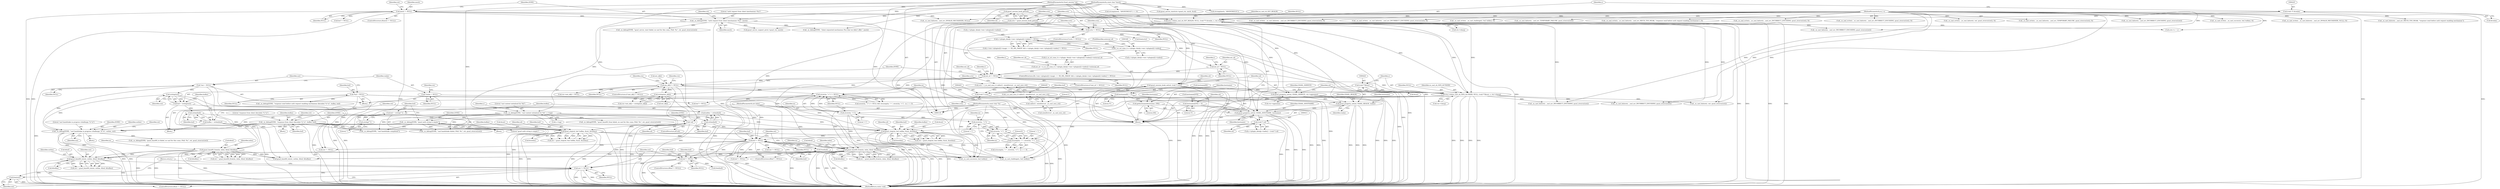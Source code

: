 digraph "0_jabberd2_8416ae54ecefa670534f27a31db71d048b9c7f16_0@pointer" {
"1000735" [label="(Call,out != NULL)"];
"1000691" [label="(Call,gsasl_base64_to(out, outlen, &buf, &buflen))"];
"1000684" [label="(Call,_sx_debug(ZONE, \"sasl handshake in progress (challenge: %.*s)\", outlen, out))"];
"1000396" [label="(Call,_sx_debug(ZONE, \"sasl context initialised for %d\", s->tag))"];
"1000168" [label="(Call,_sx_debug(ZONE, \"auth request from client (mechanism=%s)\", mech))"];
"1000164" [label="(Call,mech != NULL)"];
"1000123" [label="(MethodParameterIn,const char *mech)"];
"1000570" [label="(Call,_sx_debug(ZONE, \"response from client (decoded: %.*s)\", buflen, buf))"];
"1000140" [label="(Call,*buf = NULL)"];
"1000458" [label="(Call,_sx_debug(ZONE, \"gsasl auth string is empty\"))"];
"1000433" [label="(Call,strdup(out))"];
"1000144" [label="(Call,*out = NULL)"];
"1000473" [label="(Call,gsasl_base64_from(in, inlen, &buf, &buflen))"];
"1000448" [label="(Call,strncmp(in, \"=\", strstr(in, \"<\") - in ))"];
"1000451" [label="(Call,strstr(in, \"<\") - in)"];
"1000452" [label="(Call,strstr(in, \"<\"))"];
"1000443" [label="(Call,strstr(in, \"<\"))"];
"1000124" [label="(MethodParameterIn,const char *in)"];
"1000125" [label="(MethodParameterIn,int inlen)"];
"1000520" [label="(Call,gsasl_base64_from(in, inlen, &buf, &buflen))"];
"1000586" [label="(Call,buf != NULL)"];
"1000577" [label="(Call,gsasl_step(sd, buf, buflen, &out, &outlen))"];
"1000548" [label="(Call,!sd)"];
"1000122" [label="(MethodParameterIn,Gsasl_session *sd)"];
"1000508" [label="(Call,gsasl_step(sd, buf, buflen, &out, &outlen))"];
"1000410" [label="(Call,(void *) sd)"];
"1000288" [label="(Call,gsasl_property_set(sd, GSASL_HOSTNAME, hostname))"];
"1000271" [label="(Call,gsasl_property_set(sd, GSASL_REALM, realm))"];
"1000265" [label="(Call,gsasl_property_set(sd, GSASL_SERVICE, ctx->appname))"];
"1000260" [label="(Call,gsasl_session_hook_set(sd, (void *) sctx))"];
"1000234" [label="(Call,gsasl_session_hook_get(sd))"];
"1000262" [label="(Call,(void *) sctx)"];
"1000242" [label="(Call,sctx = (_sx_sasl_sess_t) calloc(1, sizeof(struct _sx_sasl_sess_st)))"];
"1000244" [label="(Call,(_sx_sasl_sess_t) calloc(1, sizeof(struct _sx_sasl_sess_st)))"];
"1000246" [label="(Call,calloc(1, sizeof(struct _sx_sasl_sess_st)))"];
"1000148" [label="(Call,*realm = NULL)"];
"1000283" [label="(Call,hostname[255] = '\0')"];
"1000275" [label="(Call,hostname[0] = '\0')"];
"1000280" [label="(Call,gethostname(hostname, 256))"];
"1000467" [label="(Call,strlen(buf))"];
"1000461" [label="(Call,buf = strdup(\"\"))"];
"1000463" [label="(Call,strdup(\"\"))"];
"1000437" [label="(Call,strlen(buf))"];
"1000431" [label="(Call,buf = strdup(out))"];
"1000435" [label="(Call,buflen = strlen(buf))"];
"1000465" [label="(Call,buflen = strlen(buf))"];
"1000423" [label="(Call,(void **)&out)"];
"1000442" [label="(Call,strstr(in, \"<\") != NULL)"];
"1000356" [label="(Call,ext_id != NULL)"];
"1000292" [label="(Call,ext_id = NULL)"];
"1000237" [label="(Call,sctx != NULL)"];
"1000232" [label="(Call,sctx = gsasl_session_hook_get(sd))"];
"1000221" [label="(Call,(ctx->cb)(sx_sasl_cb_GET_REALM, NULL, (void **) &realm, s, ctx->cbarg))"];
"1000224" [label="(Call,(void **) &realm)"];
"1000120" [label="(MethodParameterIn,sx_t s)"];
"1000336" [label="(Call,ext_id = ((_sx_ssl_conn_t) s->plugin_data[s->env->plugins[i]->index])->external_id)"];
"1000321" [label="(Call,s->plugin_data[s->env->plugins[i]->index] != NULL)"];
"1000339" [label="(Call,(_sx_ssl_conn_t) s->plugin_data[s->env->plugins[i]->index])"];
"1000370" [label="(Call,ext_id[i] != NULL)"];
"1000382" [label="(Call,strdup(ext_id[i]))"];
"1000420" [label="(Call,(ctx->cb)(sx_sasl_cb_GEN_AUTHZID, NULL, (void **)&out, s, ctx->cbarg))"];
"1000729" [label="(Call,buf != NULL)"];
"1000589" [label="(Call,free(buf))"];
"1000738" [label="(Call,free(out))"];
"1000786" [label="(Call,_sx_sasl_failure(s, out, gsasl_strerror(ret)))"];
"1000283" [label="(Call,hostname[255] = '\0')"];
"1000224" [label="(Call,(void **) &realm)"];
"1000576" [label="(Identifier,ret)"];
"1000465" [label="(Call,buflen = strlen(buf))"];
"1000124" [label="(MethodParameterIn,const char *in)"];
"1000241" [label="(Identifier,sctx)"];
"1000438" [label="(Identifier,buf)"];
"1000694" [label="(Call,&buf)"];
"1000660" [label="(Call,_sx_sasl_failure(s, _sasl_err_INCORRECT_ENCODING, gsasl_strerror(ret)))"];
"1000226" [label="(Call,&realm)"];
"1000388" [label="(Call,ctx->ext_id[i] = NULL)"];
"1000275" [label="(Call,hostname[0] = '\0')"];
"1000491" [label="(Call,_sx_nad_write(s, _sx_sasl_failure(s, _sasl_err_INCORRECT_ENCODING, gsasl_strerror(ret)), 0))"];
"1000443" [label="(Call,strstr(in, \"<\"))"];
"1000523" [label="(Call,&buf)"];
"1000279" [label="(Literal,'\0')"];
"1000277" [label="(Identifier,hostname)"];
"1000573" [label="(Identifier,buflen)"];
"1000420" [label="(Call,(ctx->cb)(sx_sasl_cb_GEN_AUTHZID, NULL, (void **)&out, s, ctx->cbarg))"];
"1000507" [label="(Identifier,ret)"];
"1000722" [label="(Call,_sx_sasl_failure(s, _sasl_err_INCORRECT_ENCODING, gsasl_strerror(ret)))"];
"1000252" [label="(Identifier,sctx)"];
"1000463" [label="(Call,strdup(\"\"))"];
"1000685" [label="(Identifier,ZONE)"];
"1000458" [label="(Call,_sx_debug(ZONE, \"gsasl auth string is empty\"))"];
"1000693" [label="(Identifier,outlen)"];
"1000399" [label="(Call,s->tag)"];
"1000166" [label="(Identifier,NULL)"];
"1000264" [label="(Identifier,sctx)"];
"1000552" [label="(Identifier,ZONE)"];
"1000731" [label="(Identifier,NULL)"];
"1000357" [label="(Identifier,ext_id)"];
"1000335" [label="(Identifier,NULL)"];
"1000738" [label="(Call,free(out))"];
"1000250" [label="(Call,sctx->s = s)"];
"1000272" [label="(Identifier,sd)"];
"1000369" [label="(ControlStructure,if (ext_id[i] != NULL))"];
"1000442" [label="(Call,strstr(in, \"<\") != NULL)"];
"1000547" [label="(ControlStructure,if(!sd))"];
"1000689" [label="(Call,ret = gsasl_base64_to(out, outlen, &buf, &buflen))"];
"1000615" [label="(Call,_sx_sasl_success(s, buf, buflen))"];
"1000510" [label="(Identifier,buf)"];
"1000690" [label="(Identifier,ret)"];
"1000739" [label="(Identifier,out)"];
"1000428" [label="(Call,ctx->cbarg)"];
"1000548" [label="(Call,!sd)"];
"1000233" [label="(Identifier,sctx)"];
"1000405" [label="(Identifier,s)"];
"1000432" [label="(Identifier,buf)"];
"1000473" [label="(Call,gsasl_base64_from(in, inlen, &buf, &buflen))"];
"1000747" [label="(Call,_sx_debug(ZONE, \"sasl handshake failed; (%d): %s\", ret, gsasl_strerror(ret)))"];
"1000736" [label="(Identifier,out)"];
"1000519" [label="(Identifier,ret)"];
"1000260" [label="(Call,gsasl_session_hook_set(sd, (void *) sctx))"];
"1000371" [label="(Call,ext_id[i])"];
"1000362" [label="(Identifier,i)"];
"1000180" [label="(Call,_sx_debug(ZONE, \"client requested mechanism (%s) that we didn't offer\", mech))"];
"1000456" [label="(Literal,0)"];
"1000297" [label="(Identifier,i)"];
"1000450" [label="(Literal,\"=\")"];
"1000268" [label="(Call,ctx->appname)"];
"1000691" [label="(Call,gsasl_base64_to(out, outlen, &buf, &buflen))"];
"1000434" [label="(Identifier,out)"];
"1000308" [label="(ControlStructure,if(s->env->plugins[i]->magic == SX_SSL_MAGIC && s->plugin_data[s->env->plugins[i]->index] != NULL))"];
"1000355" [label="(ControlStructure,if (ext_id != NULL))"];
"1000683" [label="(Block,)"];
"1000506" [label="(Call,ret = gsasl_step(sd, buf, buflen, &out, &outlen))"];
"1000246" [label="(Call,calloc(1, sizeof(struct _sx_sasl_sess_st)))"];
"1000322" [label="(Call,s->plugin_data[s->env->plugins[i]->index])"];
"1000222" [label="(Identifier,sx_sasl_cb_GET_REALM)"];
"1000339" [label="(Call,(_sx_ssl_conn_t) s->plugin_data[s->env->plugins[i]->index])"];
"1000423" [label="(Call,(void **)&out)"];
"1000460" [label="(Literal,\"gsasl auth string is empty\")"];
"1000165" [label="(Identifier,mech)"];
"1000570" [label="(Call,_sx_debug(ZONE, \"response from client (decoded: %.*s)\", buflen, buf))"];
"1000520" [label="(Call,gsasl_base64_from(in, inlen, &buf, &buflen))"];
"1000596" [label="(Call,_sx_debug(ZONE, \"sasl handshake completed\"))"];
"1000732" [label="(Call,free(buf))"];
"1000734" [label="(ControlStructure,if(out != NULL))"];
"1000194" [label="(Call,gsasl_server_start(ctx->gsasl_ctx, mech, &sd))"];
"1000336" [label="(Call,ext_id = ((_sx_ssl_conn_t) s->plugin_data[s->env->plugins[i]->index])->external_id)"];
"1000564" [label="(Call,buf != NULL)"];
"1000740" [label="(Return,return;)"];
"1000265" [label="(Call,gsasl_property_set(sd, GSASL_SERVICE, ctx->appname))"];
"1000784" [label="(Call,_sx_nad_write(s, _sx_sasl_failure(s, out, gsasl_strerror(ret)), 0))"];
"1000517" [label="(Block,)"];
"1000168" [label="(Call,_sx_debug(ZONE, \"auth request from client (mechanism=%s)\", mech))"];
"1000123" [label="(MethodParameterIn,const char *mech)"];
"1000212" [label="(Call,_sx_nad_write(s, _sx_sasl_failure(s, _sasl_err_TEMPORARY_FAILURE, gsasl_strerror(ret)), 0))"];
"1000433" [label="(Call,strdup(out))"];
"1000140" [label="(Call,*buf = NULL)"];
"1000261" [label="(Identifier,sd)"];
"1000120" [label="(MethodParameterIn,sx_t s)"];
"1000485" [label="(Call,_sx_debug(ZONE, \"gsasl_base64_from failed, no sasl for this conn; (%d): %s\", ret, gsasl_strerror(ret)))"];
"1000415" [label="(Call,strcmp(mech, \"ANONYMOUS\"))"];
"1000419" [label="(Block,)"];
"1000341" [label="(Call,s->plugin_data[s->env->plugins[i]->index])"];
"1000144" [label="(Call,*out = NULL)"];
"1000500" [label="(Call,buf != NULL)"];
"1000588" [label="(Identifier,NULL)"];
"1000410" [label="(Call,(void *) sd)"];
"1000229" [label="(Call,ctx->cbarg)"];
"1000792" [label="(MethodReturn,static void)"];
"1000571" [label="(Identifier,ZONE)"];
"1000577" [label="(Call,gsasl_step(sd, buf, buflen, &out, &outlen))"];
"1000376" [label="(Call,ctx->ext_id[i] = strdup(ext_id[i]))"];
"1000692" [label="(Identifier,out)"];
"1000382" [label="(Call,strdup(ext_id[i]))"];
"1000579" [label="(Identifier,buf)"];
"1000235" [label="(Identifier,sd)"];
"1000446" [label="(Identifier,NULL)"];
"1000242" [label="(Call,sctx = (_sx_sasl_sess_t) calloc(1, sizeof(struct _sx_sasl_sess_st)))"];
"1000284" [label="(Call,hostname[255])"];
"1000742" [label="(Call,out != NULL)"];
"1000437" [label="(Call,strlen(buf))"];
"1000282" [label="(Literal,256)"];
"1000148" [label="(Call,*realm = NULL)"];
"1000228" [label="(Identifier,s)"];
"1000733" [label="(Identifier,buf)"];
"1000287" [label="(Literal,'\0')"];
"1000412" [label="(Identifier,sd)"];
"1000232" [label="(Call,sctx = gsasl_session_hook_get(sd))"];
"1000511" [label="(Identifier,buflen)"];
"1000396" [label="(Call,_sx_debug(ZONE, \"sasl context initialised for %d\", s->tag))"];
"1000448" [label="(Call,strncmp(in, \"=\", strstr(in, \"<\") - in ))"];
"1000549" [label="(Identifier,sd)"];
"1000427" [label="(Identifier,s)"];
"1000474" [label="(Identifier,in)"];
"1000444" [label="(Identifier,in)"];
"1000586" [label="(Call,buf != NULL)"];
"1000451" [label="(Call,strstr(in, \"<\") - in)"];
"1000540" [label="(Call,_sx_sasl_failure(s, _sasl_err_INCORRECT_ENCODING, gsasl_strerror(ret)))"];
"1000705" [label="(Call,_sx_sasl_challenge(s, buf, buflen))"];
"1000459" [label="(Identifier,ZONE)"];
"1000169" [label="(Identifier,ZONE)"];
"1000379" [label="(Identifier,ctx)"];
"1000493" [label="(Call,_sx_sasl_failure(s, _sasl_err_INCORRECT_ENCODING, gsasl_strerror(ret)))"];
"1000737" [label="(Identifier,NULL)"];
"1000452" [label="(Call,strstr(in, \"<\"))"];
"1000267" [label="(Identifier,GSASL_SERVICE)"];
"1000613" [label="(Call,_sx_nad_write(s, _sx_sasl_success(s, buf, buflen), 0))"];
"1000455" [label="(Identifier,in)"];
"1000461" [label="(Call,buf = strdup(\"\"))"];
"1000476" [label="(Call,&buf)"];
"1000585" [label="(ControlStructure,if(buf != NULL))"];
"1000291" [label="(Identifier,hostname)"];
"1000285" [label="(Identifier,hostname)"];
"1000141" [label="(Identifier,buf)"];
"1000186" [label="(Call,_sx_sasl_failure(s, _sasl_err_INVALID_MECHANISM, NULL))"];
"1000184" [label="(Call,_sx_nad_write(s, _sx_sasl_failure(s, _sasl_err_INVALID_MECHANISM, NULL), 0))"];
"1000525" [label="(Call,&buflen)"];
"1000435" [label="(Call,buflen = strlen(buf))"];
"1000558" [label="(Call,_sx_sasl_failure(s, _sasl_err_MECH_TOO_WEAK, \"response send before auth request enabling mechanism\"))"];
"1000309" [label="(Call,s->env->plugins[i]->magic == SX_SSL_MAGIC && s->plugin_data[s->env->plugins[i]->index] != NULL)"];
"1000383" [label="(Call,ext_id[i])"];
"1000730" [label="(Identifier,buf)"];
"1000583" [label="(Call,&outlen)"];
"1000728" [label="(ControlStructure,if(buf != NULL))"];
"1000447" [label="(Call,strncmp(in, \"=\", strstr(in, \"<\") - in ) == 0)"];
"1000521" [label="(Identifier,in)"];
"1000142" [label="(Identifier,NULL)"];
"1000292" [label="(Call,ext_id = NULL)"];
"1000337" [label="(Identifier,ext_id)"];
"1000266" [label="(Identifier,sd)"];
"1000441" [label="(Call,strstr(in, \"<\") != NULL && strncmp(in, \"=\", strstr(in, \"<\") - in ) == 0)"];
"1000240" [label="(Call,free(sctx))"];
"1000234" [label="(Call,gsasl_session_hook_get(sd))"];
"1000475" [label="(Identifier,inlen)"];
"1000126" [label="(Block,)"];
"1000687" [label="(Identifier,outlen)"];
"1000587" [label="(Identifier,buf)"];
"1000248" [label="(Call,sizeof(struct _sx_sasl_sess_st))"];
"1000468" [label="(Identifier,buf)"];
"1000374" [label="(Identifier,NULL)"];
"1000244" [label="(Call,(_sx_sasl_sess_t) calloc(1, sizeof(struct _sx_sasl_sess_st)))"];
"1000176" [label="(Identifier,ctx)"];
"1000478" [label="(Call,&buflen)"];
"1000431" [label="(Call,buf = strdup(out))"];
"1000658" [label="(Call,_sx_nad_write(s, _sx_sasl_failure(s, _sasl_err_INCORRECT_ENCODING, gsasl_strerror(ret)), 0))"];
"1000170" [label="(Literal,\"auth request from client (mechanism=%s)\")"];
"1000146" [label="(Identifier,NULL)"];
"1000290" [label="(Identifier,GSASL_HOSTNAME)"];
"1000522" [label="(Identifier,inlen)"];
"1000667" [label="(Call,buf != NULL)"];
"1000518" [label="(Call,ret = gsasl_base64_from(in, inlen, &buf, &buflen))"];
"1000158" [label="(Identifier,ctx)"];
"1000271" [label="(Call,gsasl_property_set(sd, GSASL_REALM, realm))"];
"1000163" [label="(ControlStructure,if(mech != NULL))"];
"1000149" [label="(Identifier,realm)"];
"1000238" [label="(Identifier,sctx)"];
"1000538" [label="(Call,_sx_nad_write(s, _sx_sasl_failure(s, _sasl_err_INCORRECT_ENCODING, gsasl_strerror(ret)), 0))"];
"1000293" [label="(Identifier,ext_id)"];
"1000223" [label="(Identifier,NULL)"];
"1000445" [label="(Literal,\"<\")"];
"1000574" [label="(Identifier,buf)"];
"1000122" [label="(MethodParameterIn,Gsasl_session *sd)"];
"1000467" [label="(Call,strlen(buf))"];
"1000572" [label="(Literal,\"response from client (decoded: %.*s)\")"];
"1000471" [label="(Call,ret = gsasl_base64_from(in, inlen, &buf, &buflen))"];
"1000449" [label="(Identifier,in)"];
"1000590" [label="(Identifier,buf)"];
"1000684" [label="(Call,_sx_debug(ZONE, \"sasl handshake in progress (challenge: %.*s)\", outlen, out))"];
"1000512" [label="(Call,&out)"];
"1000276" [label="(Call,hostname[0])"];
"1000391" [label="(Identifier,ctx)"];
"1000262" [label="(Call,(void *) sctx)"];
"1000414" [label="(Call,strcmp(mech, \"ANONYMOUS\") == 0)"];
"1000294" [label="(Identifier,NULL)"];
"1000288" [label="(Call,gsasl_property_set(sd, GSASL_HOSTNAME, hostname))"];
"1000338" [label="(Call,((_sx_ssl_conn_t) s->plugin_data[s->env->plugins[i]->index])->external_id)"];
"1000464" [label="(Literal,\"\")"];
"1000580" [label="(Identifier,buflen)"];
"1000289" [label="(Identifier,sd)"];
"1000239" [label="(Identifier,NULL)"];
"1000696" [label="(Call,&buflen)"];
"1000575" [label="(Call,ret = gsasl_step(sd, buf, buflen, &out, &outlen))"];
"1000280" [label="(Call,gethostname(hostname, 256))"];
"1000321" [label="(Call,s->plugin_data[s->env->plugins[i]->index] != NULL)"];
"1000703" [label="(Call,_sx_nad_write(s, _sx_sasl_challenge(s, buf, buflen), 0))"];
"1000589" [label="(Call,free(buf))"];
"1000150" [label="(Identifier,NULL)"];
"1000454" [label="(Literal,\"<\")"];
"1000436" [label="(Identifier,buflen)"];
"1000581" [label="(Call,&out)"];
"1000509" [label="(Identifier,sd)"];
"1000714" [label="(Call,_sx_debug(ZONE, \"gsasl_base64_to failed, no sasl for this conn; (%d): %s\", ret, gsasl_strerror(ret)))"];
"1000125" [label="(MethodParameterIn,int inlen)"];
"1000247" [label="(Literal,1)"];
"1000354" [label="(FieldIdentifier,external_id)"];
"1000164" [label="(Call,mech != NULL)"];
"1000174" [label="(Call,gsasl_server_support_p(ctx->gsasl_ctx, mech))"];
"1000578" [label="(Identifier,sd)"];
"1000514" [label="(Call,&outlen)"];
"1000686" [label="(Literal,\"sasl handshake in progress (challenge: %.*s)\")"];
"1000508" [label="(Call,gsasl_step(sd, buf, buflen, &out, &outlen))"];
"1000453" [label="(Identifier,in)"];
"1000145" [label="(Identifier,out)"];
"1000171" [label="(Identifier,mech)"];
"1000214" [label="(Call,_sx_sasl_failure(s, _sasl_err_TEMPORARY_FAILURE, gsasl_strerror(ret)))"];
"1000397" [label="(Identifier,ZONE)"];
"1000457" [label="(Block,)"];
"1000281" [label="(Identifier,hostname)"];
"1000601" [label="(Call,gsasl_base64_to(out, outlen, &buf, &buflen))"];
"1000402" [label="(Call,s->plugin_data[p->index] = (void *) sd)"];
"1000735" [label="(Call,out != NULL)"];
"1000236" [label="(ControlStructure,if (sctx != NULL))"];
"1000466" [label="(Identifier,buflen)"];
"1000370" [label="(Call,ext_id[i] != NULL)"];
"1000593" [label="(Identifier,ret)"];
"1000273" [label="(Identifier,GSASL_REALM)"];
"1000356" [label="(Call,ext_id != NULL)"];
"1000358" [label="(Identifier,NULL)"];
"1000221" [label="(Call,(ctx->cb)(sx_sasl_cb_GET_REALM, NULL, (void **) &realm, s, ctx->cbarg))"];
"1000425" [label="(Call,&out)"];
"1000237" [label="(Call,sctx != NULL)"];
"1000206" [label="(Call,_sx_debug(ZONE, \"gsasl_server_start failed, no sasl for this conn; (%d): %s\", ret, gsasl_strerror(ret)))"];
"1000551" [label="(Call,_sx_debug(ZONE, \"response send before auth request enabling mechanism (decoded: %.*s)\", buflen, buf))"];
"1000556" [label="(Call,_sx_nad_write(s, _sx_sasl_failure(s, _sasl_err_MECH_TOO_WEAK, \"response send before auth request enabling mechanism\"), 0))"];
"1000243" [label="(Identifier,sctx)"];
"1000421" [label="(Identifier,sx_sasl_cb_GEN_AUTHZID)"];
"1000398" [label="(Literal,\"sasl context initialised for %d\")"];
"1000720" [label="(Call,_sx_nad_write(s, _sx_sasl_failure(s, _sasl_err_INCORRECT_ENCODING, gsasl_strerror(ret)), 0))"];
"1000422" [label="(Identifier,NULL)"];
"1000673" [label="(Call,out != NULL)"];
"1000307" [label="(Identifier,i)"];
"1000462" [label="(Identifier,buf)"];
"1000688" [label="(Identifier,out)"];
"1000167" [label="(Block,)"];
"1000274" [label="(Identifier,realm)"];
"1000729" [label="(Call,buf != NULL)"];
"1000735" -> "1000734"  [label="AST: "];
"1000735" -> "1000737"  [label="CFG: "];
"1000736" -> "1000735"  [label="AST: "];
"1000737" -> "1000735"  [label="AST: "];
"1000739" -> "1000735"  [label="CFG: "];
"1000740" -> "1000735"  [label="CFG: "];
"1000735" -> "1000792"  [label="DDG: "];
"1000735" -> "1000792"  [label="DDG: "];
"1000735" -> "1000792"  [label="DDG: "];
"1000691" -> "1000735"  [label="DDG: "];
"1000586" -> "1000735"  [label="DDG: "];
"1000729" -> "1000735"  [label="DDG: "];
"1000735" -> "1000738"  [label="DDG: "];
"1000691" -> "1000689"  [label="AST: "];
"1000691" -> "1000696"  [label="CFG: "];
"1000692" -> "1000691"  [label="AST: "];
"1000693" -> "1000691"  [label="AST: "];
"1000694" -> "1000691"  [label="AST: "];
"1000696" -> "1000691"  [label="AST: "];
"1000689" -> "1000691"  [label="CFG: "];
"1000691" -> "1000792"  [label="DDG: "];
"1000691" -> "1000792"  [label="DDG: "];
"1000691" -> "1000792"  [label="DDG: "];
"1000691" -> "1000689"  [label="DDG: "];
"1000691" -> "1000689"  [label="DDG: "];
"1000691" -> "1000689"  [label="DDG: "];
"1000691" -> "1000689"  [label="DDG: "];
"1000684" -> "1000691"  [label="DDG: "];
"1000684" -> "1000691"  [label="DDG: "];
"1000473" -> "1000691"  [label="DDG: "];
"1000473" -> "1000691"  [label="DDG: "];
"1000520" -> "1000691"  [label="DDG: "];
"1000520" -> "1000691"  [label="DDG: "];
"1000684" -> "1000683"  [label="AST: "];
"1000684" -> "1000688"  [label="CFG: "];
"1000685" -> "1000684"  [label="AST: "];
"1000686" -> "1000684"  [label="AST: "];
"1000687" -> "1000684"  [label="AST: "];
"1000688" -> "1000684"  [label="AST: "];
"1000690" -> "1000684"  [label="CFG: "];
"1000684" -> "1000792"  [label="DDG: "];
"1000684" -> "1000792"  [label="DDG: "];
"1000396" -> "1000684"  [label="DDG: "];
"1000570" -> "1000684"  [label="DDG: "];
"1000458" -> "1000684"  [label="DDG: "];
"1000433" -> "1000684"  [label="DDG: "];
"1000144" -> "1000684"  [label="DDG: "];
"1000684" -> "1000714"  [label="DDG: "];
"1000396" -> "1000167"  [label="AST: "];
"1000396" -> "1000399"  [label="CFG: "];
"1000397" -> "1000396"  [label="AST: "];
"1000398" -> "1000396"  [label="AST: "];
"1000399" -> "1000396"  [label="AST: "];
"1000405" -> "1000396"  [label="CFG: "];
"1000396" -> "1000792"  [label="DDG: "];
"1000396" -> "1000792"  [label="DDG: "];
"1000168" -> "1000396"  [label="DDG: "];
"1000396" -> "1000458"  [label="DDG: "];
"1000396" -> "1000485"  [label="DDG: "];
"1000396" -> "1000596"  [label="DDG: "];
"1000396" -> "1000747"  [label="DDG: "];
"1000168" -> "1000167"  [label="AST: "];
"1000168" -> "1000171"  [label="CFG: "];
"1000169" -> "1000168"  [label="AST: "];
"1000170" -> "1000168"  [label="AST: "];
"1000171" -> "1000168"  [label="AST: "];
"1000176" -> "1000168"  [label="CFG: "];
"1000168" -> "1000792"  [label="DDG: "];
"1000164" -> "1000168"  [label="DDG: "];
"1000123" -> "1000168"  [label="DDG: "];
"1000168" -> "1000174"  [label="DDG: "];
"1000168" -> "1000180"  [label="DDG: "];
"1000168" -> "1000206"  [label="DDG: "];
"1000164" -> "1000163"  [label="AST: "];
"1000164" -> "1000166"  [label="CFG: "];
"1000165" -> "1000164"  [label="AST: "];
"1000166" -> "1000164"  [label="AST: "];
"1000169" -> "1000164"  [label="CFG: "];
"1000519" -> "1000164"  [label="CFG: "];
"1000164" -> "1000792"  [label="DDG: "];
"1000164" -> "1000792"  [label="DDG: "];
"1000164" -> "1000792"  [label="DDG: "];
"1000123" -> "1000164"  [label="DDG: "];
"1000164" -> "1000186"  [label="DDG: "];
"1000164" -> "1000221"  [label="DDG: "];
"1000164" -> "1000564"  [label="DDG: "];
"1000164" -> "1000586"  [label="DDG: "];
"1000123" -> "1000119"  [label="AST: "];
"1000123" -> "1000792"  [label="DDG: "];
"1000123" -> "1000174"  [label="DDG: "];
"1000123" -> "1000180"  [label="DDG: "];
"1000123" -> "1000194"  [label="DDG: "];
"1000123" -> "1000414"  [label="DDG: "];
"1000123" -> "1000415"  [label="DDG: "];
"1000570" -> "1000517"  [label="AST: "];
"1000570" -> "1000574"  [label="CFG: "];
"1000571" -> "1000570"  [label="AST: "];
"1000572" -> "1000570"  [label="AST: "];
"1000573" -> "1000570"  [label="AST: "];
"1000574" -> "1000570"  [label="AST: "];
"1000576" -> "1000570"  [label="CFG: "];
"1000570" -> "1000792"  [label="DDG: "];
"1000140" -> "1000570"  [label="DDG: "];
"1000570" -> "1000577"  [label="DDG: "];
"1000570" -> "1000577"  [label="DDG: "];
"1000570" -> "1000596"  [label="DDG: "];
"1000570" -> "1000747"  [label="DDG: "];
"1000140" -> "1000126"  [label="AST: "];
"1000140" -> "1000142"  [label="CFG: "];
"1000141" -> "1000140"  [label="AST: "];
"1000142" -> "1000140"  [label="AST: "];
"1000145" -> "1000140"  [label="CFG: "];
"1000140" -> "1000792"  [label="DDG: "];
"1000140" -> "1000500"  [label="DDG: "];
"1000140" -> "1000508"  [label="DDG: "];
"1000140" -> "1000551"  [label="DDG: "];
"1000458" -> "1000457"  [label="AST: "];
"1000458" -> "1000460"  [label="CFG: "];
"1000459" -> "1000458"  [label="AST: "];
"1000460" -> "1000458"  [label="AST: "];
"1000462" -> "1000458"  [label="CFG: "];
"1000458" -> "1000792"  [label="DDG: "];
"1000458" -> "1000596"  [label="DDG: "];
"1000458" -> "1000747"  [label="DDG: "];
"1000433" -> "1000431"  [label="AST: "];
"1000433" -> "1000434"  [label="CFG: "];
"1000434" -> "1000433"  [label="AST: "];
"1000431" -> "1000433"  [label="CFG: "];
"1000433" -> "1000431"  [label="DDG: "];
"1000144" -> "1000433"  [label="DDG: "];
"1000433" -> "1000601"  [label="DDG: "];
"1000433" -> "1000742"  [label="DDG: "];
"1000144" -> "1000126"  [label="AST: "];
"1000144" -> "1000146"  [label="CFG: "];
"1000145" -> "1000144"  [label="AST: "];
"1000146" -> "1000144"  [label="AST: "];
"1000149" -> "1000144"  [label="CFG: "];
"1000144" -> "1000792"  [label="DDG: "];
"1000144" -> "1000601"  [label="DDG: "];
"1000144" -> "1000742"  [label="DDG: "];
"1000473" -> "1000471"  [label="AST: "];
"1000473" -> "1000478"  [label="CFG: "];
"1000474" -> "1000473"  [label="AST: "];
"1000475" -> "1000473"  [label="AST: "];
"1000476" -> "1000473"  [label="AST: "];
"1000478" -> "1000473"  [label="AST: "];
"1000471" -> "1000473"  [label="CFG: "];
"1000473" -> "1000792"  [label="DDG: "];
"1000473" -> "1000792"  [label="DDG: "];
"1000473" -> "1000792"  [label="DDG: "];
"1000473" -> "1000792"  [label="DDG: "];
"1000473" -> "1000471"  [label="DDG: "];
"1000473" -> "1000471"  [label="DDG: "];
"1000473" -> "1000471"  [label="DDG: "];
"1000473" -> "1000471"  [label="DDG: "];
"1000448" -> "1000473"  [label="DDG: "];
"1000443" -> "1000473"  [label="DDG: "];
"1000124" -> "1000473"  [label="DDG: "];
"1000125" -> "1000473"  [label="DDG: "];
"1000473" -> "1000601"  [label="DDG: "];
"1000473" -> "1000601"  [label="DDG: "];
"1000448" -> "1000447"  [label="AST: "];
"1000448" -> "1000451"  [label="CFG: "];
"1000449" -> "1000448"  [label="AST: "];
"1000450" -> "1000448"  [label="AST: "];
"1000451" -> "1000448"  [label="AST: "];
"1000456" -> "1000448"  [label="CFG: "];
"1000448" -> "1000792"  [label="DDG: "];
"1000448" -> "1000792"  [label="DDG: "];
"1000448" -> "1000447"  [label="DDG: "];
"1000448" -> "1000447"  [label="DDG: "];
"1000448" -> "1000447"  [label="DDG: "];
"1000451" -> "1000448"  [label="DDG: "];
"1000451" -> "1000448"  [label="DDG: "];
"1000124" -> "1000448"  [label="DDG: "];
"1000451" -> "1000455"  [label="CFG: "];
"1000452" -> "1000451"  [label="AST: "];
"1000455" -> "1000451"  [label="AST: "];
"1000451" -> "1000792"  [label="DDG: "];
"1000452" -> "1000451"  [label="DDG: "];
"1000452" -> "1000451"  [label="DDG: "];
"1000124" -> "1000451"  [label="DDG: "];
"1000452" -> "1000454"  [label="CFG: "];
"1000453" -> "1000452"  [label="AST: "];
"1000454" -> "1000452"  [label="AST: "];
"1000455" -> "1000452"  [label="CFG: "];
"1000443" -> "1000452"  [label="DDG: "];
"1000124" -> "1000452"  [label="DDG: "];
"1000443" -> "1000442"  [label="AST: "];
"1000443" -> "1000445"  [label="CFG: "];
"1000444" -> "1000443"  [label="AST: "];
"1000445" -> "1000443"  [label="AST: "];
"1000446" -> "1000443"  [label="CFG: "];
"1000443" -> "1000792"  [label="DDG: "];
"1000443" -> "1000442"  [label="DDG: "];
"1000443" -> "1000442"  [label="DDG: "];
"1000124" -> "1000443"  [label="DDG: "];
"1000124" -> "1000119"  [label="AST: "];
"1000124" -> "1000792"  [label="DDG: "];
"1000124" -> "1000520"  [label="DDG: "];
"1000125" -> "1000119"  [label="AST: "];
"1000125" -> "1000792"  [label="DDG: "];
"1000125" -> "1000520"  [label="DDG: "];
"1000520" -> "1000518"  [label="AST: "];
"1000520" -> "1000525"  [label="CFG: "];
"1000521" -> "1000520"  [label="AST: "];
"1000522" -> "1000520"  [label="AST: "];
"1000523" -> "1000520"  [label="AST: "];
"1000525" -> "1000520"  [label="AST: "];
"1000518" -> "1000520"  [label="CFG: "];
"1000520" -> "1000792"  [label="DDG: "];
"1000520" -> "1000792"  [label="DDG: "];
"1000520" -> "1000792"  [label="DDG: "];
"1000520" -> "1000792"  [label="DDG: "];
"1000520" -> "1000518"  [label="DDG: "];
"1000520" -> "1000518"  [label="DDG: "];
"1000520" -> "1000518"  [label="DDG: "];
"1000520" -> "1000518"  [label="DDG: "];
"1000520" -> "1000601"  [label="DDG: "];
"1000520" -> "1000601"  [label="DDG: "];
"1000586" -> "1000585"  [label="AST: "];
"1000586" -> "1000588"  [label="CFG: "];
"1000587" -> "1000586"  [label="AST: "];
"1000588" -> "1000586"  [label="AST: "];
"1000590" -> "1000586"  [label="CFG: "];
"1000593" -> "1000586"  [label="CFG: "];
"1000586" -> "1000792"  [label="DDG: "];
"1000586" -> "1000792"  [label="DDG: "];
"1000577" -> "1000586"  [label="DDG: "];
"1000508" -> "1000586"  [label="DDG: "];
"1000442" -> "1000586"  [label="DDG: "];
"1000420" -> "1000586"  [label="DDG: "];
"1000586" -> "1000589"  [label="DDG: "];
"1000586" -> "1000615"  [label="DDG: "];
"1000586" -> "1000667"  [label="DDG: "];
"1000586" -> "1000667"  [label="DDG: "];
"1000586" -> "1000673"  [label="DDG: "];
"1000586" -> "1000705"  [label="DDG: "];
"1000586" -> "1000729"  [label="DDG: "];
"1000586" -> "1000729"  [label="DDG: "];
"1000586" -> "1000742"  [label="DDG: "];
"1000577" -> "1000575"  [label="AST: "];
"1000577" -> "1000583"  [label="CFG: "];
"1000578" -> "1000577"  [label="AST: "];
"1000579" -> "1000577"  [label="AST: "];
"1000580" -> "1000577"  [label="AST: "];
"1000581" -> "1000577"  [label="AST: "];
"1000583" -> "1000577"  [label="AST: "];
"1000575" -> "1000577"  [label="CFG: "];
"1000577" -> "1000792"  [label="DDG: "];
"1000577" -> "1000792"  [label="DDG: "];
"1000577" -> "1000792"  [label="DDG: "];
"1000577" -> "1000792"  [label="DDG: "];
"1000577" -> "1000575"  [label="DDG: "];
"1000577" -> "1000575"  [label="DDG: "];
"1000577" -> "1000575"  [label="DDG: "];
"1000577" -> "1000575"  [label="DDG: "];
"1000577" -> "1000575"  [label="DDG: "];
"1000548" -> "1000577"  [label="DDG: "];
"1000122" -> "1000577"  [label="DDG: "];
"1000577" -> "1000615"  [label="DDG: "];
"1000577" -> "1000705"  [label="DDG: "];
"1000548" -> "1000547"  [label="AST: "];
"1000548" -> "1000549"  [label="CFG: "];
"1000549" -> "1000548"  [label="AST: "];
"1000552" -> "1000548"  [label="CFG: "];
"1000571" -> "1000548"  [label="CFG: "];
"1000548" -> "1000792"  [label="DDG: "];
"1000548" -> "1000792"  [label="DDG: "];
"1000122" -> "1000548"  [label="DDG: "];
"1000122" -> "1000119"  [label="AST: "];
"1000122" -> "1000792"  [label="DDG: "];
"1000122" -> "1000234"  [label="DDG: "];
"1000122" -> "1000260"  [label="DDG: "];
"1000122" -> "1000265"  [label="DDG: "];
"1000122" -> "1000271"  [label="DDG: "];
"1000122" -> "1000288"  [label="DDG: "];
"1000122" -> "1000410"  [label="DDG: "];
"1000122" -> "1000508"  [label="DDG: "];
"1000508" -> "1000506"  [label="AST: "];
"1000508" -> "1000514"  [label="CFG: "];
"1000509" -> "1000508"  [label="AST: "];
"1000510" -> "1000508"  [label="AST: "];
"1000511" -> "1000508"  [label="AST: "];
"1000512" -> "1000508"  [label="AST: "];
"1000514" -> "1000508"  [label="AST: "];
"1000506" -> "1000508"  [label="CFG: "];
"1000508" -> "1000792"  [label="DDG: "];
"1000508" -> "1000792"  [label="DDG: "];
"1000508" -> "1000792"  [label="DDG: "];
"1000508" -> "1000792"  [label="DDG: "];
"1000508" -> "1000506"  [label="DDG: "];
"1000508" -> "1000506"  [label="DDG: "];
"1000508" -> "1000506"  [label="DDG: "];
"1000508" -> "1000506"  [label="DDG: "];
"1000508" -> "1000506"  [label="DDG: "];
"1000410" -> "1000508"  [label="DDG: "];
"1000467" -> "1000508"  [label="DDG: "];
"1000437" -> "1000508"  [label="DDG: "];
"1000435" -> "1000508"  [label="DDG: "];
"1000465" -> "1000508"  [label="DDG: "];
"1000423" -> "1000508"  [label="DDG: "];
"1000508" -> "1000615"  [label="DDG: "];
"1000508" -> "1000705"  [label="DDG: "];
"1000410" -> "1000402"  [label="AST: "];
"1000410" -> "1000412"  [label="CFG: "];
"1000411" -> "1000410"  [label="AST: "];
"1000412" -> "1000410"  [label="AST: "];
"1000402" -> "1000410"  [label="CFG: "];
"1000410" -> "1000792"  [label="DDG: "];
"1000410" -> "1000402"  [label="DDG: "];
"1000288" -> "1000410"  [label="DDG: "];
"1000288" -> "1000167"  [label="AST: "];
"1000288" -> "1000291"  [label="CFG: "];
"1000289" -> "1000288"  [label="AST: "];
"1000290" -> "1000288"  [label="AST: "];
"1000291" -> "1000288"  [label="AST: "];
"1000293" -> "1000288"  [label="CFG: "];
"1000288" -> "1000792"  [label="DDG: "];
"1000288" -> "1000792"  [label="DDG: "];
"1000288" -> "1000792"  [label="DDG: "];
"1000271" -> "1000288"  [label="DDG: "];
"1000283" -> "1000288"  [label="DDG: "];
"1000275" -> "1000288"  [label="DDG: "];
"1000280" -> "1000288"  [label="DDG: "];
"1000271" -> "1000167"  [label="AST: "];
"1000271" -> "1000274"  [label="CFG: "];
"1000272" -> "1000271"  [label="AST: "];
"1000273" -> "1000271"  [label="AST: "];
"1000274" -> "1000271"  [label="AST: "];
"1000277" -> "1000271"  [label="CFG: "];
"1000271" -> "1000792"  [label="DDG: "];
"1000271" -> "1000792"  [label="DDG: "];
"1000271" -> "1000792"  [label="DDG: "];
"1000265" -> "1000271"  [label="DDG: "];
"1000148" -> "1000271"  [label="DDG: "];
"1000265" -> "1000167"  [label="AST: "];
"1000265" -> "1000268"  [label="CFG: "];
"1000266" -> "1000265"  [label="AST: "];
"1000267" -> "1000265"  [label="AST: "];
"1000268" -> "1000265"  [label="AST: "];
"1000272" -> "1000265"  [label="CFG: "];
"1000265" -> "1000792"  [label="DDG: "];
"1000265" -> "1000792"  [label="DDG: "];
"1000265" -> "1000792"  [label="DDG: "];
"1000260" -> "1000265"  [label="DDG: "];
"1000260" -> "1000167"  [label="AST: "];
"1000260" -> "1000262"  [label="CFG: "];
"1000261" -> "1000260"  [label="AST: "];
"1000262" -> "1000260"  [label="AST: "];
"1000266" -> "1000260"  [label="CFG: "];
"1000260" -> "1000792"  [label="DDG: "];
"1000260" -> "1000792"  [label="DDG: "];
"1000234" -> "1000260"  [label="DDG: "];
"1000262" -> "1000260"  [label="DDG: "];
"1000234" -> "1000232"  [label="AST: "];
"1000234" -> "1000235"  [label="CFG: "];
"1000235" -> "1000234"  [label="AST: "];
"1000232" -> "1000234"  [label="CFG: "];
"1000234" -> "1000232"  [label="DDG: "];
"1000262" -> "1000264"  [label="CFG: "];
"1000263" -> "1000262"  [label="AST: "];
"1000264" -> "1000262"  [label="AST: "];
"1000262" -> "1000792"  [label="DDG: "];
"1000242" -> "1000262"  [label="DDG: "];
"1000242" -> "1000167"  [label="AST: "];
"1000242" -> "1000244"  [label="CFG: "];
"1000243" -> "1000242"  [label="AST: "];
"1000244" -> "1000242"  [label="AST: "];
"1000252" -> "1000242"  [label="CFG: "];
"1000242" -> "1000792"  [label="DDG: "];
"1000244" -> "1000242"  [label="DDG: "];
"1000244" -> "1000246"  [label="CFG: "];
"1000245" -> "1000244"  [label="AST: "];
"1000246" -> "1000244"  [label="AST: "];
"1000244" -> "1000792"  [label="DDG: "];
"1000246" -> "1000244"  [label="DDG: "];
"1000246" -> "1000248"  [label="CFG: "];
"1000247" -> "1000246"  [label="AST: "];
"1000248" -> "1000246"  [label="AST: "];
"1000148" -> "1000126"  [label="AST: "];
"1000148" -> "1000150"  [label="CFG: "];
"1000149" -> "1000148"  [label="AST: "];
"1000150" -> "1000148"  [label="AST: "];
"1000158" -> "1000148"  [label="CFG: "];
"1000148" -> "1000792"  [label="DDG: "];
"1000283" -> "1000167"  [label="AST: "];
"1000283" -> "1000287"  [label="CFG: "];
"1000284" -> "1000283"  [label="AST: "];
"1000287" -> "1000283"  [label="AST: "];
"1000289" -> "1000283"  [label="CFG: "];
"1000283" -> "1000792"  [label="DDG: "];
"1000275" -> "1000167"  [label="AST: "];
"1000275" -> "1000279"  [label="CFG: "];
"1000276" -> "1000275"  [label="AST: "];
"1000279" -> "1000275"  [label="AST: "];
"1000281" -> "1000275"  [label="CFG: "];
"1000275" -> "1000792"  [label="DDG: "];
"1000275" -> "1000280"  [label="DDG: "];
"1000280" -> "1000167"  [label="AST: "];
"1000280" -> "1000282"  [label="CFG: "];
"1000281" -> "1000280"  [label="AST: "];
"1000282" -> "1000280"  [label="AST: "];
"1000285" -> "1000280"  [label="CFG: "];
"1000280" -> "1000792"  [label="DDG: "];
"1000467" -> "1000465"  [label="AST: "];
"1000467" -> "1000468"  [label="CFG: "];
"1000468" -> "1000467"  [label="AST: "];
"1000465" -> "1000467"  [label="CFG: "];
"1000467" -> "1000465"  [label="DDG: "];
"1000461" -> "1000467"  [label="DDG: "];
"1000461" -> "1000457"  [label="AST: "];
"1000461" -> "1000463"  [label="CFG: "];
"1000462" -> "1000461"  [label="AST: "];
"1000463" -> "1000461"  [label="AST: "];
"1000466" -> "1000461"  [label="CFG: "];
"1000461" -> "1000792"  [label="DDG: "];
"1000463" -> "1000461"  [label="DDG: "];
"1000463" -> "1000464"  [label="CFG: "];
"1000464" -> "1000463"  [label="AST: "];
"1000437" -> "1000435"  [label="AST: "];
"1000437" -> "1000438"  [label="CFG: "];
"1000438" -> "1000437"  [label="AST: "];
"1000435" -> "1000437"  [label="CFG: "];
"1000437" -> "1000435"  [label="DDG: "];
"1000431" -> "1000437"  [label="DDG: "];
"1000431" -> "1000419"  [label="AST: "];
"1000432" -> "1000431"  [label="AST: "];
"1000436" -> "1000431"  [label="CFG: "];
"1000431" -> "1000792"  [label="DDG: "];
"1000435" -> "1000419"  [label="AST: "];
"1000436" -> "1000435"  [label="AST: "];
"1000507" -> "1000435"  [label="CFG: "];
"1000435" -> "1000792"  [label="DDG: "];
"1000465" -> "1000457"  [label="AST: "];
"1000466" -> "1000465"  [label="AST: "];
"1000507" -> "1000465"  [label="CFG: "];
"1000465" -> "1000792"  [label="DDG: "];
"1000423" -> "1000420"  [label="AST: "];
"1000423" -> "1000425"  [label="CFG: "];
"1000424" -> "1000423"  [label="AST: "];
"1000425" -> "1000423"  [label="AST: "];
"1000427" -> "1000423"  [label="CFG: "];
"1000423" -> "1000420"  [label="DDG: "];
"1000442" -> "1000441"  [label="AST: "];
"1000442" -> "1000446"  [label="CFG: "];
"1000446" -> "1000442"  [label="AST: "];
"1000449" -> "1000442"  [label="CFG: "];
"1000441" -> "1000442"  [label="CFG: "];
"1000442" -> "1000792"  [label="DDG: "];
"1000442" -> "1000441"  [label="DDG: "];
"1000442" -> "1000441"  [label="DDG: "];
"1000356" -> "1000442"  [label="DDG: "];
"1000370" -> "1000442"  [label="DDG: "];
"1000442" -> "1000500"  [label="DDG: "];
"1000356" -> "1000355"  [label="AST: "];
"1000356" -> "1000358"  [label="CFG: "];
"1000357" -> "1000356"  [label="AST: "];
"1000358" -> "1000356"  [label="AST: "];
"1000362" -> "1000356"  [label="CFG: "];
"1000397" -> "1000356"  [label="CFG: "];
"1000356" -> "1000792"  [label="DDG: "];
"1000356" -> "1000792"  [label="DDG: "];
"1000292" -> "1000356"  [label="DDG: "];
"1000336" -> "1000356"  [label="DDG: "];
"1000321" -> "1000356"  [label="DDG: "];
"1000237" -> "1000356"  [label="DDG: "];
"1000356" -> "1000370"  [label="DDG: "];
"1000356" -> "1000370"  [label="DDG: "];
"1000356" -> "1000382"  [label="DDG: "];
"1000356" -> "1000420"  [label="DDG: "];
"1000292" -> "1000167"  [label="AST: "];
"1000292" -> "1000294"  [label="CFG: "];
"1000293" -> "1000292"  [label="AST: "];
"1000294" -> "1000292"  [label="AST: "];
"1000297" -> "1000292"  [label="CFG: "];
"1000237" -> "1000292"  [label="DDG: "];
"1000237" -> "1000236"  [label="AST: "];
"1000237" -> "1000239"  [label="CFG: "];
"1000238" -> "1000237"  [label="AST: "];
"1000239" -> "1000237"  [label="AST: "];
"1000241" -> "1000237"  [label="CFG: "];
"1000243" -> "1000237"  [label="CFG: "];
"1000237" -> "1000792"  [label="DDG: "];
"1000232" -> "1000237"  [label="DDG: "];
"1000221" -> "1000237"  [label="DDG: "];
"1000237" -> "1000240"  [label="DDG: "];
"1000237" -> "1000321"  [label="DDG: "];
"1000232" -> "1000167"  [label="AST: "];
"1000233" -> "1000232"  [label="AST: "];
"1000238" -> "1000232"  [label="CFG: "];
"1000232" -> "1000792"  [label="DDG: "];
"1000221" -> "1000167"  [label="AST: "];
"1000221" -> "1000229"  [label="CFG: "];
"1000222" -> "1000221"  [label="AST: "];
"1000223" -> "1000221"  [label="AST: "];
"1000224" -> "1000221"  [label="AST: "];
"1000228" -> "1000221"  [label="AST: "];
"1000229" -> "1000221"  [label="AST: "];
"1000233" -> "1000221"  [label="CFG: "];
"1000221" -> "1000792"  [label="DDG: "];
"1000221" -> "1000792"  [label="DDG: "];
"1000221" -> "1000792"  [label="DDG: "];
"1000221" -> "1000792"  [label="DDG: "];
"1000224" -> "1000221"  [label="DDG: "];
"1000120" -> "1000221"  [label="DDG: "];
"1000221" -> "1000250"  [label="DDG: "];
"1000221" -> "1000420"  [label="DDG: "];
"1000221" -> "1000420"  [label="DDG: "];
"1000221" -> "1000493"  [label="DDG: "];
"1000221" -> "1000615"  [label="DDG: "];
"1000221" -> "1000660"  [label="DDG: "];
"1000221" -> "1000705"  [label="DDG: "];
"1000221" -> "1000722"  [label="DDG: "];
"1000221" -> "1000786"  [label="DDG: "];
"1000224" -> "1000226"  [label="CFG: "];
"1000225" -> "1000224"  [label="AST: "];
"1000226" -> "1000224"  [label="AST: "];
"1000228" -> "1000224"  [label="CFG: "];
"1000224" -> "1000792"  [label="DDG: "];
"1000120" -> "1000119"  [label="AST: "];
"1000120" -> "1000792"  [label="DDG: "];
"1000120" -> "1000184"  [label="DDG: "];
"1000120" -> "1000186"  [label="DDG: "];
"1000120" -> "1000212"  [label="DDG: "];
"1000120" -> "1000214"  [label="DDG: "];
"1000120" -> "1000250"  [label="DDG: "];
"1000120" -> "1000420"  [label="DDG: "];
"1000120" -> "1000491"  [label="DDG: "];
"1000120" -> "1000493"  [label="DDG: "];
"1000120" -> "1000538"  [label="DDG: "];
"1000120" -> "1000540"  [label="DDG: "];
"1000120" -> "1000556"  [label="DDG: "];
"1000120" -> "1000558"  [label="DDG: "];
"1000120" -> "1000613"  [label="DDG: "];
"1000120" -> "1000615"  [label="DDG: "];
"1000120" -> "1000658"  [label="DDG: "];
"1000120" -> "1000660"  [label="DDG: "];
"1000120" -> "1000703"  [label="DDG: "];
"1000120" -> "1000705"  [label="DDG: "];
"1000120" -> "1000720"  [label="DDG: "];
"1000120" -> "1000722"  [label="DDG: "];
"1000120" -> "1000784"  [label="DDG: "];
"1000120" -> "1000786"  [label="DDG: "];
"1000336" -> "1000308"  [label="AST: "];
"1000336" -> "1000338"  [label="CFG: "];
"1000337" -> "1000336"  [label="AST: "];
"1000338" -> "1000336"  [label="AST: "];
"1000307" -> "1000336"  [label="CFG: "];
"1000336" -> "1000792"  [label="DDG: "];
"1000321" -> "1000309"  [label="AST: "];
"1000321" -> "1000335"  [label="CFG: "];
"1000322" -> "1000321"  [label="AST: "];
"1000335" -> "1000321"  [label="AST: "];
"1000309" -> "1000321"  [label="CFG: "];
"1000321" -> "1000792"  [label="DDG: "];
"1000321" -> "1000309"  [label="DDG: "];
"1000321" -> "1000309"  [label="DDG: "];
"1000339" -> "1000321"  [label="DDG: "];
"1000321" -> "1000339"  [label="DDG: "];
"1000339" -> "1000338"  [label="AST: "];
"1000339" -> "1000341"  [label="CFG: "];
"1000340" -> "1000339"  [label="AST: "];
"1000341" -> "1000339"  [label="AST: "];
"1000354" -> "1000339"  [label="CFG: "];
"1000339" -> "1000792"  [label="DDG: "];
"1000370" -> "1000369"  [label="AST: "];
"1000370" -> "1000374"  [label="CFG: "];
"1000371" -> "1000370"  [label="AST: "];
"1000374" -> "1000370"  [label="AST: "];
"1000379" -> "1000370"  [label="CFG: "];
"1000391" -> "1000370"  [label="CFG: "];
"1000370" -> "1000792"  [label="DDG: "];
"1000370" -> "1000792"  [label="DDG: "];
"1000382" -> "1000370"  [label="DDG: "];
"1000370" -> "1000382"  [label="DDG: "];
"1000370" -> "1000388"  [label="DDG: "];
"1000370" -> "1000420"  [label="DDG: "];
"1000382" -> "1000376"  [label="AST: "];
"1000382" -> "1000383"  [label="CFG: "];
"1000383" -> "1000382"  [label="AST: "];
"1000376" -> "1000382"  [label="CFG: "];
"1000382" -> "1000792"  [label="DDG: "];
"1000382" -> "1000376"  [label="DDG: "];
"1000420" -> "1000419"  [label="AST: "];
"1000420" -> "1000428"  [label="CFG: "];
"1000421" -> "1000420"  [label="AST: "];
"1000422" -> "1000420"  [label="AST: "];
"1000427" -> "1000420"  [label="AST: "];
"1000428" -> "1000420"  [label="AST: "];
"1000432" -> "1000420"  [label="CFG: "];
"1000420" -> "1000792"  [label="DDG: "];
"1000420" -> "1000792"  [label="DDG: "];
"1000420" -> "1000792"  [label="DDG: "];
"1000420" -> "1000792"  [label="DDG: "];
"1000420" -> "1000615"  [label="DDG: "];
"1000420" -> "1000660"  [label="DDG: "];
"1000420" -> "1000705"  [label="DDG: "];
"1000420" -> "1000722"  [label="DDG: "];
"1000420" -> "1000786"  [label="DDG: "];
"1000729" -> "1000728"  [label="AST: "];
"1000729" -> "1000731"  [label="CFG: "];
"1000730" -> "1000729"  [label="AST: "];
"1000731" -> "1000729"  [label="AST: "];
"1000733" -> "1000729"  [label="CFG: "];
"1000736" -> "1000729"  [label="CFG: "];
"1000729" -> "1000792"  [label="DDG: "];
"1000729" -> "1000792"  [label="DDG: "];
"1000589" -> "1000729"  [label="DDG: "];
"1000729" -> "1000732"  [label="DDG: "];
"1000589" -> "1000585"  [label="AST: "];
"1000589" -> "1000590"  [label="CFG: "];
"1000590" -> "1000589"  [label="AST: "];
"1000593" -> "1000589"  [label="CFG: "];
"1000589" -> "1000792"  [label="DDG: "];
"1000589" -> "1000615"  [label="DDG: "];
"1000589" -> "1000667"  [label="DDG: "];
"1000589" -> "1000705"  [label="DDG: "];
"1000738" -> "1000734"  [label="AST: "];
"1000738" -> "1000739"  [label="CFG: "];
"1000739" -> "1000738"  [label="AST: "];
"1000740" -> "1000738"  [label="CFG: "];
"1000738" -> "1000792"  [label="DDG: "];
}
